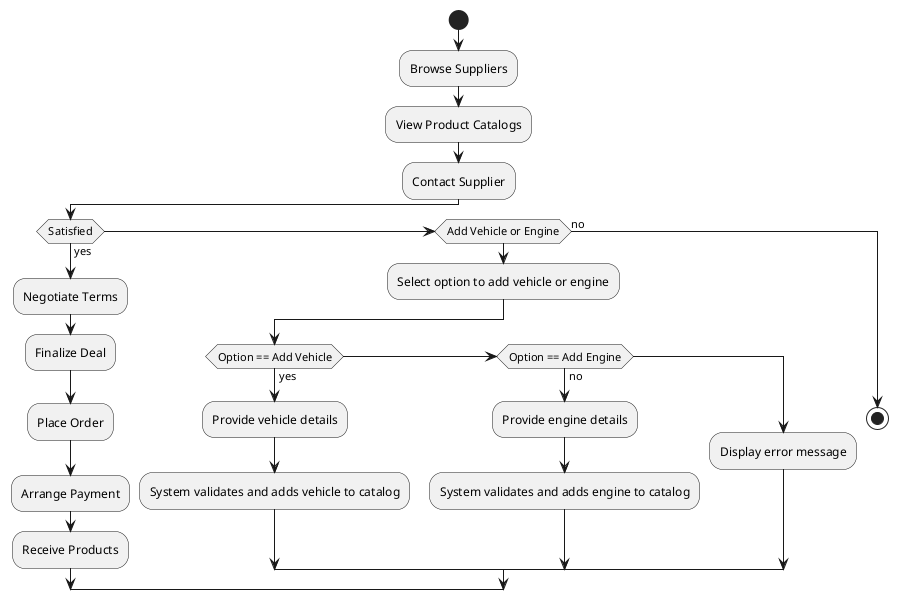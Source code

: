 @startuml Buyer_ad

start
:Browse Suppliers;
:View Product Catalogs;
:Contact Supplier;
if (Satisfied) then (yes)
  :Negotiate Terms;
  :Finalize Deal;
  :Place Order;
  :Arrange Payment;
  :Receive Products;
elseif (Add Vehicle or Engine) then
  :Select option to add vehicle or engine;
  if (Option == Add Vehicle) then (yes)
    :Provide vehicle details;
    :System validates and adds vehicle to catalog;
  elseif (Option == Add Engine) then (no)
    :Provide engine details;
    :System validates and adds engine to catalog;
  else
    :Display error message;
  endif
else (no)
  stop
endif

@enduml
